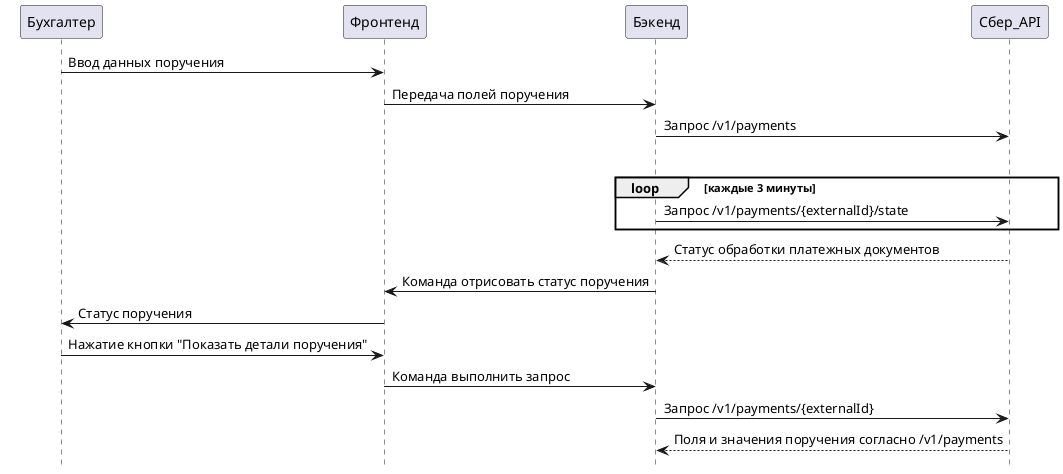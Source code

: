 @startuml Payments

hide footbox

participant Бухгалтер as Foo
participant Фронтенд as Foo1
participant Бэкенд as Foo2
participant Сбер_API as Foo3

Foo -> Foo1 : Ввод данных поручения
Foo1 -> Foo2 : Передача полей поручения
Foo2 -> Foo3 : Запрос /v1/payments
group
loop каждые 3 минуты
  Foo2 -> Foo3 : Запрос /v1/payments/{externalId}/state
end
Foo3 --> Foo2 : Статус обработки платежных документов
Foo2 -> Foo1 : Команда отрисовать статус поручения
Foo1 -> Foo : Статус поручения
Foo -> Foo1 : Нажатие кнопки "Показать детали поручения"
Foo1 -> Foo2 : Команда выполнить запрос
Foo2 -> Foo3 : Запрос /v1/payments/{externalId}
Foo3 --> Foo2 : Поля и значения поручения согласно /v1/payments

@enduml
